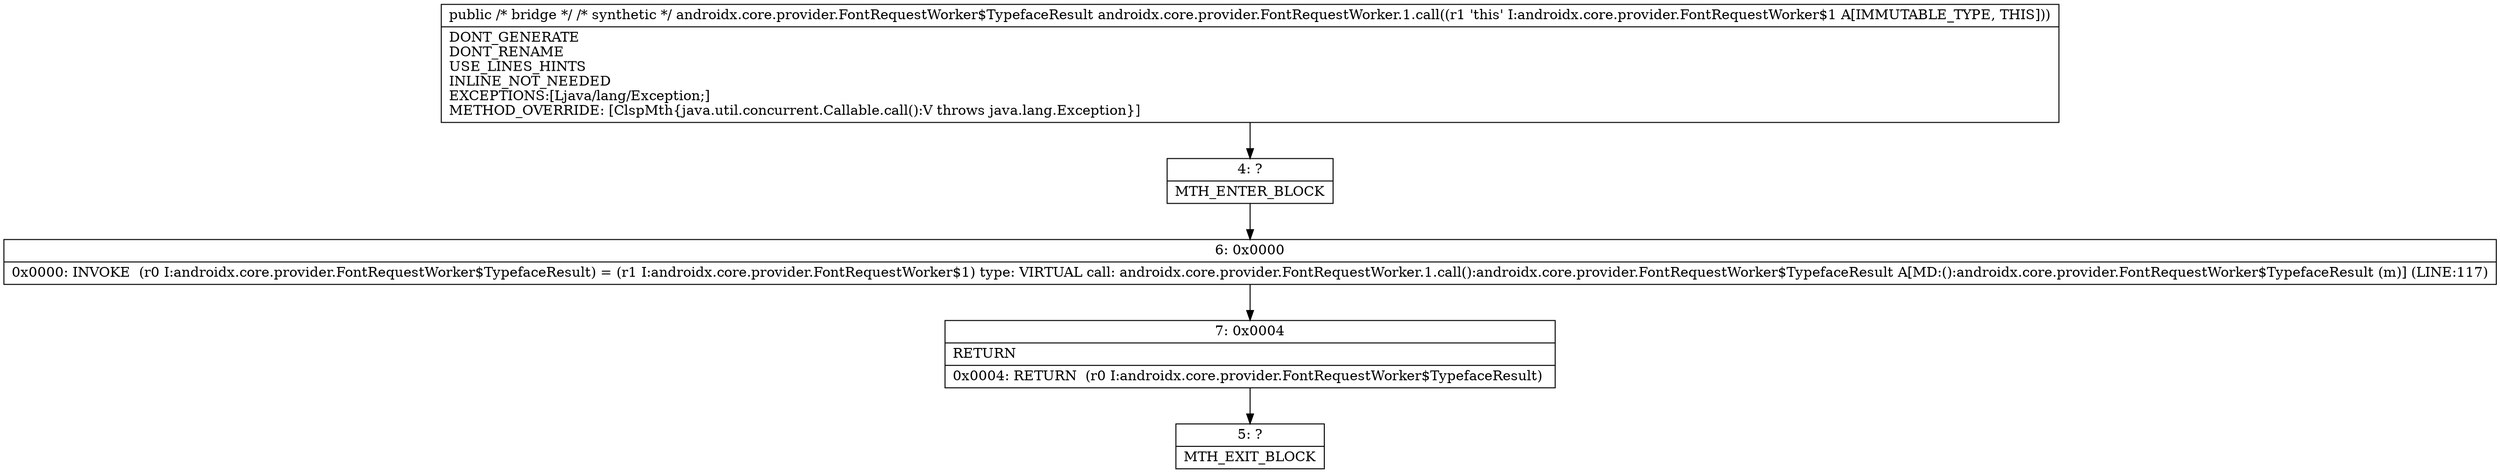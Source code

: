 digraph "CFG forandroidx.core.provider.FontRequestWorker.1.call()Ljava\/lang\/Object;" {
Node_4 [shape=record,label="{4\:\ ?|MTH_ENTER_BLOCK\l}"];
Node_6 [shape=record,label="{6\:\ 0x0000|0x0000: INVOKE  (r0 I:androidx.core.provider.FontRequestWorker$TypefaceResult) = (r1 I:androidx.core.provider.FontRequestWorker$1) type: VIRTUAL call: androidx.core.provider.FontRequestWorker.1.call():androidx.core.provider.FontRequestWorker$TypefaceResult A[MD:():androidx.core.provider.FontRequestWorker$TypefaceResult (m)] (LINE:117)\l}"];
Node_7 [shape=record,label="{7\:\ 0x0004|RETURN\l|0x0004: RETURN  (r0 I:androidx.core.provider.FontRequestWorker$TypefaceResult) \l}"];
Node_5 [shape=record,label="{5\:\ ?|MTH_EXIT_BLOCK\l}"];
MethodNode[shape=record,label="{public \/* bridge *\/ \/* synthetic *\/ androidx.core.provider.FontRequestWorker$TypefaceResult androidx.core.provider.FontRequestWorker.1.call((r1 'this' I:androidx.core.provider.FontRequestWorker$1 A[IMMUTABLE_TYPE, THIS]))  | DONT_GENERATE\lDONT_RENAME\lUSE_LINES_HINTS\lINLINE_NOT_NEEDED\lEXCEPTIONS:[Ljava\/lang\/Exception;]\lMETHOD_OVERRIDE: [ClspMth\{java.util.concurrent.Callable.call():V throws java.lang.Exception\}]\l}"];
MethodNode -> Node_4;Node_4 -> Node_6;
Node_6 -> Node_7;
Node_7 -> Node_5;
}

